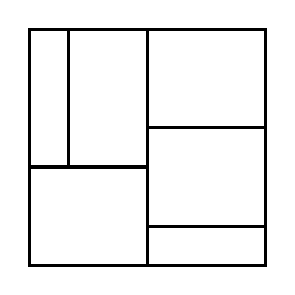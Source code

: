 \begin{tikzpicture}[very thick, scale=.5]
    \draw (0,5/2) rectangle (1,6);
    \draw (1,5/2) rectangle (3,6);
    \draw (0,0) rectangle (3,5/2);
    \draw (3,7/2) rectangle (6,6);
    \draw (3,1) rectangle (6,7/2);
    \draw (3,0) rectangle (6,1);
\end{tikzpicture}
